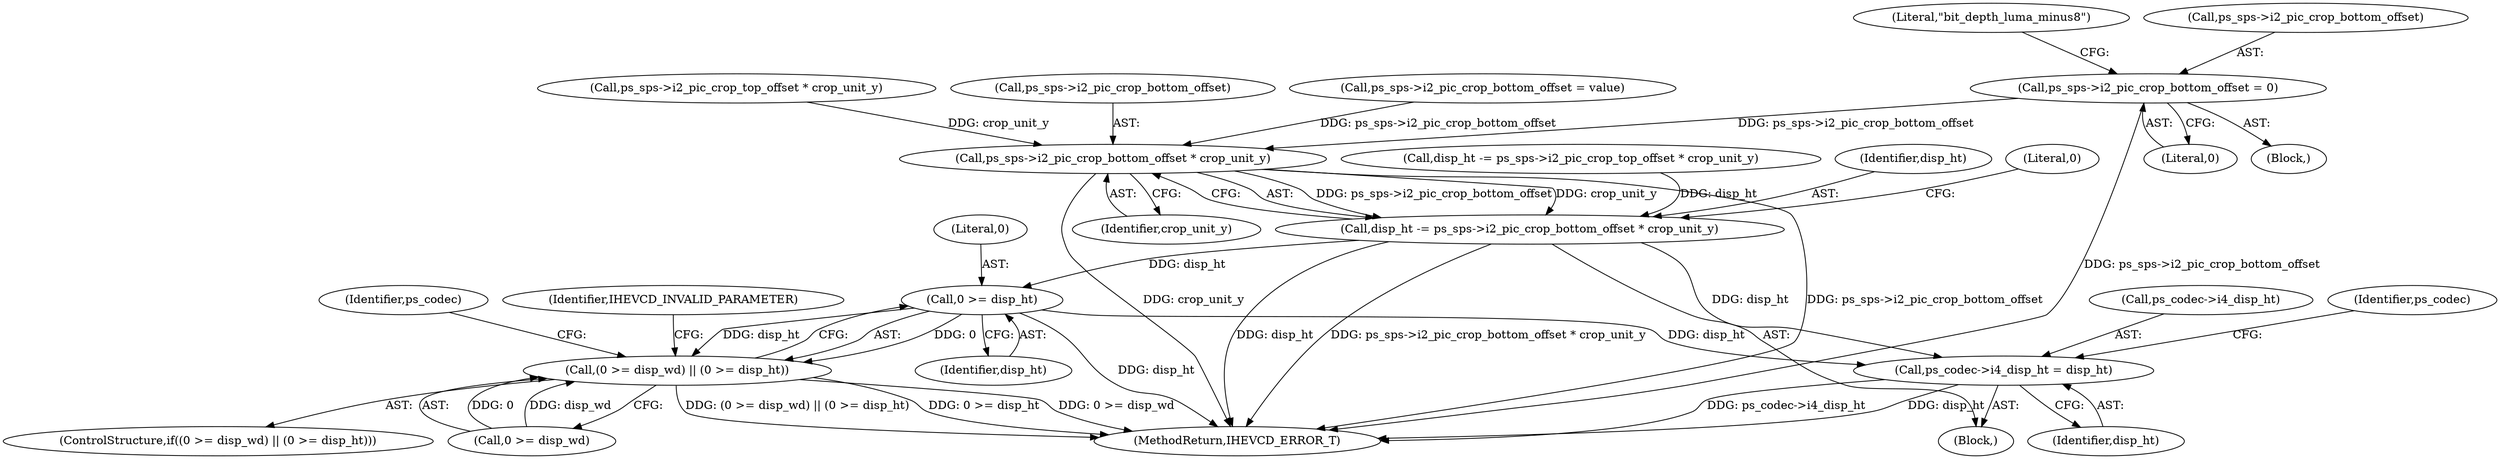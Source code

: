 digraph "0_Android_1ab5ce7e42feccd49e49752e6f58f9097ac5d254@pointer" {
"1000475" [label="(Call,ps_sps->i2_pic_crop_bottom_offset = 0)"];
"1001227" [label="(Call,ps_sps->i2_pic_crop_bottom_offset * crop_unit_y)"];
"1001225" [label="(Call,disp_ht -= ps_sps->i2_pic_crop_bottom_offset * crop_unit_y)"];
"1001237" [label="(Call,0 >= disp_ht)"];
"1001233" [label="(Call,(0 >= disp_wd) || (0 >= disp_ht))"];
"1001247" [label="(Call,ps_codec->i4_disp_ht = disp_ht)"];
"1001225" [label="(Call,disp_ht -= ps_sps->i2_pic_crop_bottom_offset * crop_unit_y)"];
"1001239" [label="(Identifier,disp_ht)"];
"1001232" [label="(ControlStructure,if((0 >= disp_wd) || (0 >= disp_ht)))"];
"1000459" [label="(Block,)"];
"1001241" [label="(Identifier,IHEVCD_INVALID_PARAMETER)"];
"1001254" [label="(Identifier,ps_codec)"];
"1000479" [label="(Literal,0)"];
"1001251" [label="(Identifier,disp_ht)"];
"1001247" [label="(Call,ps_codec->i4_disp_ht = disp_ht)"];
"1001233" [label="(Call,(0 >= disp_wd) || (0 >= disp_ht))"];
"1001237" [label="(Call,0 >= disp_ht)"];
"1001234" [label="(Call,0 >= disp_wd)"];
"1000481" [label="(Literal,\"bit_depth_luma_minus8\")"];
"1001238" [label="(Literal,0)"];
"1000476" [label="(Call,ps_sps->i2_pic_crop_bottom_offset)"];
"1000453" [label="(Call,ps_sps->i2_pic_crop_bottom_offset = value)"];
"1001220" [label="(Call,ps_sps->i2_pic_crop_top_offset * crop_unit_y)"];
"1001218" [label="(Call,disp_ht -= ps_sps->i2_pic_crop_top_offset * crop_unit_y)"];
"1001226" [label="(Identifier,disp_ht)"];
"1001336" [label="(MethodReturn,IHEVCD_ERROR_T)"];
"1001231" [label="(Identifier,crop_unit_y)"];
"1000475" [label="(Call,ps_sps->i2_pic_crop_bottom_offset = 0)"];
"1001228" [label="(Call,ps_sps->i2_pic_crop_bottom_offset)"];
"1001235" [label="(Literal,0)"];
"1001248" [label="(Call,ps_codec->i4_disp_ht)"];
"1001244" [label="(Identifier,ps_codec)"];
"1001227" [label="(Call,ps_sps->i2_pic_crop_bottom_offset * crop_unit_y)"];
"1001170" [label="(Block,)"];
"1000475" -> "1000459"  [label="AST: "];
"1000475" -> "1000479"  [label="CFG: "];
"1000476" -> "1000475"  [label="AST: "];
"1000479" -> "1000475"  [label="AST: "];
"1000481" -> "1000475"  [label="CFG: "];
"1000475" -> "1001336"  [label="DDG: ps_sps->i2_pic_crop_bottom_offset"];
"1000475" -> "1001227"  [label="DDG: ps_sps->i2_pic_crop_bottom_offset"];
"1001227" -> "1001225"  [label="AST: "];
"1001227" -> "1001231"  [label="CFG: "];
"1001228" -> "1001227"  [label="AST: "];
"1001231" -> "1001227"  [label="AST: "];
"1001225" -> "1001227"  [label="CFG: "];
"1001227" -> "1001336"  [label="DDG: ps_sps->i2_pic_crop_bottom_offset"];
"1001227" -> "1001336"  [label="DDG: crop_unit_y"];
"1001227" -> "1001225"  [label="DDG: ps_sps->i2_pic_crop_bottom_offset"];
"1001227" -> "1001225"  [label="DDG: crop_unit_y"];
"1000453" -> "1001227"  [label="DDG: ps_sps->i2_pic_crop_bottom_offset"];
"1001220" -> "1001227"  [label="DDG: crop_unit_y"];
"1001225" -> "1001170"  [label="AST: "];
"1001226" -> "1001225"  [label="AST: "];
"1001235" -> "1001225"  [label="CFG: "];
"1001225" -> "1001336"  [label="DDG: ps_sps->i2_pic_crop_bottom_offset * crop_unit_y"];
"1001225" -> "1001336"  [label="DDG: disp_ht"];
"1001218" -> "1001225"  [label="DDG: disp_ht"];
"1001225" -> "1001237"  [label="DDG: disp_ht"];
"1001225" -> "1001247"  [label="DDG: disp_ht"];
"1001237" -> "1001233"  [label="AST: "];
"1001237" -> "1001239"  [label="CFG: "];
"1001238" -> "1001237"  [label="AST: "];
"1001239" -> "1001237"  [label="AST: "];
"1001233" -> "1001237"  [label="CFG: "];
"1001237" -> "1001336"  [label="DDG: disp_ht"];
"1001237" -> "1001233"  [label="DDG: 0"];
"1001237" -> "1001233"  [label="DDG: disp_ht"];
"1001237" -> "1001247"  [label="DDG: disp_ht"];
"1001233" -> "1001232"  [label="AST: "];
"1001233" -> "1001234"  [label="CFG: "];
"1001234" -> "1001233"  [label="AST: "];
"1001241" -> "1001233"  [label="CFG: "];
"1001244" -> "1001233"  [label="CFG: "];
"1001233" -> "1001336"  [label="DDG: (0 >= disp_wd) || (0 >= disp_ht)"];
"1001233" -> "1001336"  [label="DDG: 0 >= disp_ht"];
"1001233" -> "1001336"  [label="DDG: 0 >= disp_wd"];
"1001234" -> "1001233"  [label="DDG: 0"];
"1001234" -> "1001233"  [label="DDG: disp_wd"];
"1001247" -> "1001170"  [label="AST: "];
"1001247" -> "1001251"  [label="CFG: "];
"1001248" -> "1001247"  [label="AST: "];
"1001251" -> "1001247"  [label="AST: "];
"1001254" -> "1001247"  [label="CFG: "];
"1001247" -> "1001336"  [label="DDG: disp_ht"];
"1001247" -> "1001336"  [label="DDG: ps_codec->i4_disp_ht"];
}
